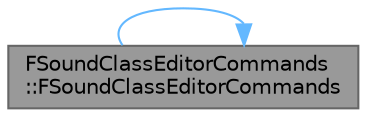 digraph "FSoundClassEditorCommands::FSoundClassEditorCommands"
{
 // INTERACTIVE_SVG=YES
 // LATEX_PDF_SIZE
  bgcolor="transparent";
  edge [fontname=Helvetica,fontsize=10,labelfontname=Helvetica,labelfontsize=10];
  node [fontname=Helvetica,fontsize=10,shape=box,height=0.2,width=0.4];
  rankdir="RL";
  Node1 [id="Node000001",label="FSoundClassEditorCommands\l::FSoundClassEditorCommands",height=0.2,width=0.4,color="gray40", fillcolor="grey60", style="filled", fontcolor="black",tooltip="Constructor."];
  Node1 -> Node1 [id="edge1_Node000001_Node000001",dir="back",color="steelblue1",style="solid",tooltip=" "];
}
